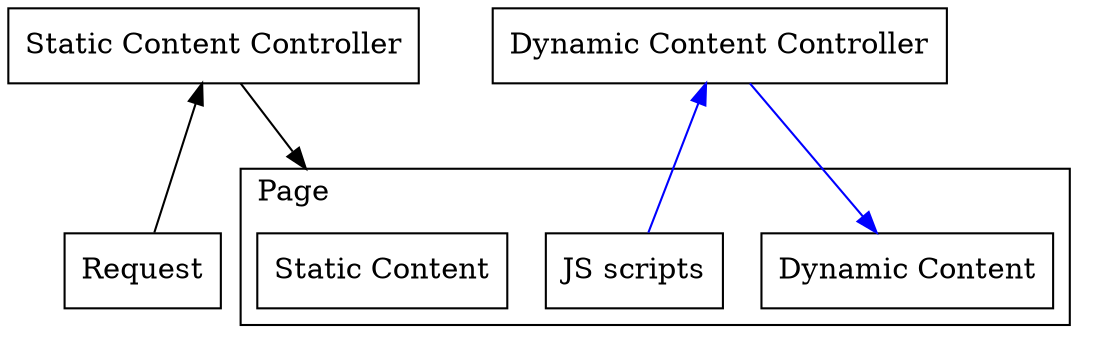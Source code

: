 digraph G {
    graph [dpi=300];
    node [shape=box];
    compound=true;
    // "Data Feeder";
    "Static Content Controller";
    "Dynamic Content Controller";
    // "Data Feeder" -> "Static Content Controller"[dir=back];
    // "Data Feeder" -> "Dynamic Content Controller"[dir=back];
    "Static Content Controller" -> "Static Content"[lhead=cluster_0,label="    "];
    subgraph cluster_0 {
        label="Page";
        labeljust="l";
        "Static Content";
        "JS scripts";
        "Dynamic Content";
        color=black;
    }
    "Dynamic Content Controller" -> "JS scripts"[dir=back,color=blue];
    "Dynamic Content Controller" -> "Dynamic Content"[color=blue];
    "Static Content Controller" -> "Request"[dir=back];
}
